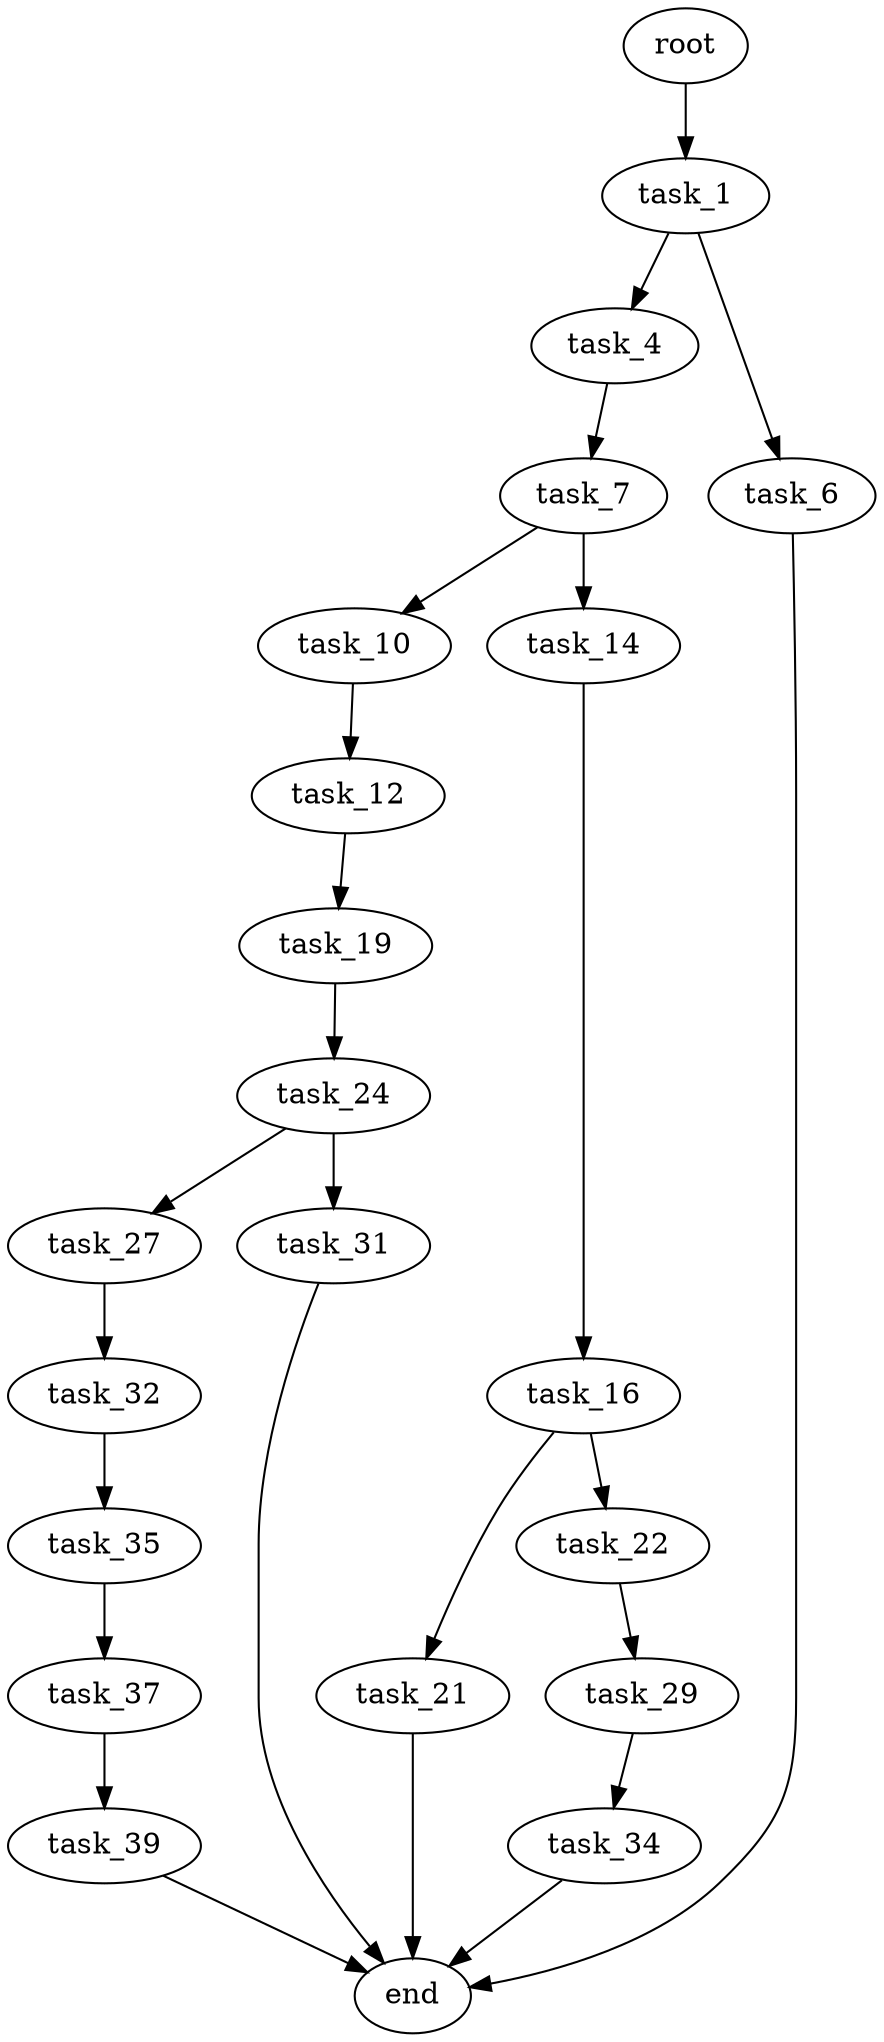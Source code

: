 digraph G {
  root [size="0.000000"];
  task_1 [size="28030936371.000000"];
  task_4 [size="269996939205.000000"];
  task_6 [size="866530794378.000000"];
  task_7 [size="23729725315.000000"];
  task_10 [size="1073741824000.000000"];
  task_12 [size="8072008922.000000"];
  task_14 [size="782757789696.000000"];
  task_16 [size="1073741824000.000000"];
  task_19 [size="300403631047.000000"];
  task_21 [size="134217728000.000000"];
  task_22 [size="35938271147.000000"];
  task_24 [size="176506087365.000000"];
  task_27 [size="68719476736.000000"];
  task_29 [size="31098302118.000000"];
  task_31 [size="9471326798.000000"];
  task_32 [size="8932768989.000000"];
  task_34 [size="250678089641.000000"];
  task_35 [size="782757789696.000000"];
  task_37 [size="114251878439.000000"];
  task_39 [size="28991029248.000000"];
  end [size="0.000000"];

  root -> task_1 [size="1.000000"];
  task_1 -> task_4 [size="33554432.000000"];
  task_1 -> task_6 [size="33554432.000000"];
  task_4 -> task_7 [size="411041792.000000"];
  task_6 -> end [size="1.000000"];
  task_7 -> task_10 [size="75497472.000000"];
  task_7 -> task_14 [size="75497472.000000"];
  task_10 -> task_12 [size="838860800.000000"];
  task_12 -> task_19 [size="679477248.000000"];
  task_14 -> task_16 [size="679477248.000000"];
  task_16 -> task_21 [size="838860800.000000"];
  task_16 -> task_22 [size="838860800.000000"];
  task_19 -> task_24 [size="411041792.000000"];
  task_21 -> end [size="1.000000"];
  task_22 -> task_29 [size="33554432.000000"];
  task_24 -> task_27 [size="301989888.000000"];
  task_24 -> task_31 [size="301989888.000000"];
  task_27 -> task_32 [size="134217728.000000"];
  task_29 -> task_34 [size="838860800.000000"];
  task_31 -> end [size="1.000000"];
  task_32 -> task_35 [size="536870912.000000"];
  task_34 -> end [size="1.000000"];
  task_35 -> task_37 [size="679477248.000000"];
  task_37 -> task_39 [size="209715200.000000"];
  task_39 -> end [size="1.000000"];
}
